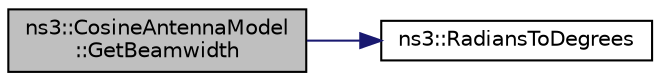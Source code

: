 digraph "ns3::CosineAntennaModel::GetBeamwidth"
{
  edge [fontname="Helvetica",fontsize="10",labelfontname="Helvetica",labelfontsize="10"];
  node [fontname="Helvetica",fontsize="10",shape=record];
  rankdir="LR";
  Node1 [label="ns3::CosineAntennaModel\l::GetBeamwidth",height=0.2,width=0.4,color="black", fillcolor="grey75", style="filled", fontcolor="black"];
  Node1 -> Node2 [color="midnightblue",fontsize="10",style="solid"];
  Node2 [label="ns3::RadiansToDegrees",height=0.2,width=0.4,color="black", fillcolor="white", style="filled",URL="$d7/d2e/namespacens3.html#af5d56218af98856ea7d51105573d6418",tooltip="converts radians to degrees "];
}

